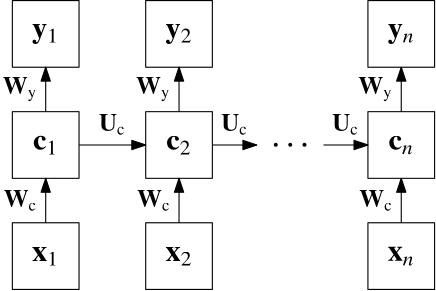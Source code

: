 <?xml version="1.0"?>
<!DOCTYPE ipe SYSTEM "ipe.dtd">
<ipe version="70206" creator="Ipe 7.2.7">
<info created="D:20170807172942" modified="D:20170807174339"/>
<preamble>\usepackage{amsmath}
\usepackage{txfonts}
</preamble>
<ipestyle name="basic">
<symbol name="arrow/arc(spx)">
<path stroke="sym-stroke" fill="sym-stroke" pen="sym-pen">
0 0 m
-1 0.333 l
-1 -0.333 l
h
</path>
</symbol>
<symbol name="arrow/farc(spx)">
<path stroke="sym-stroke" fill="white" pen="sym-pen">
0 0 m
-1 0.333 l
-1 -0.333 l
h
</path>
</symbol>
<symbol name="arrow/ptarc(spx)">
<path stroke="sym-stroke" fill="sym-stroke" pen="sym-pen">
0 0 m
-1 0.333 l
-0.8 0 l
-1 -0.333 l
h
</path>
</symbol>
<symbol name="arrow/fptarc(spx)">
<path stroke="sym-stroke" fill="white" pen="sym-pen">
0 0 m
-1 0.333 l
-0.8 0 l
-1 -0.333 l
h
</path>
</symbol>
<symbol name="mark/circle(sx)" transformations="translations">
<path fill="sym-stroke">
0.6 0 0 0.6 0 0 e
0.4 0 0 0.4 0 0 e
</path>
</symbol>
<symbol name="mark/disk(sx)" transformations="translations">
<path fill="sym-stroke">
0.6 0 0 0.6 0 0 e
</path>
</symbol>
<symbol name="mark/fdisk(sfx)" transformations="translations">
<group>
<path fill="sym-fill">
0.5 0 0 0.5 0 0 e
</path>
<path fill="sym-stroke" fillrule="eofill">
0.6 0 0 0.6 0 0 e
0.4 0 0 0.4 0 0 e
</path>
</group>
</symbol>
<symbol name="mark/box(sx)" transformations="translations">
<path fill="sym-stroke" fillrule="eofill">
-0.6 -0.6 m
0.6 -0.6 l
0.6 0.6 l
-0.6 0.6 l
h
-0.4 -0.4 m
0.4 -0.4 l
0.4 0.4 l
-0.4 0.4 l
h
</path>
</symbol>
<symbol name="mark/square(sx)" transformations="translations">
<path fill="sym-stroke">
-0.6 -0.6 m
0.6 -0.6 l
0.6 0.6 l
-0.6 0.6 l
h
</path>
</symbol>
<symbol name="mark/fsquare(sfx)" transformations="translations">
<group>
<path fill="sym-fill">
-0.5 -0.5 m
0.5 -0.5 l
0.5 0.5 l
-0.5 0.5 l
h
</path>
<path fill="sym-stroke" fillrule="eofill">
-0.6 -0.6 m
0.6 -0.6 l
0.6 0.6 l
-0.6 0.6 l
h
-0.4 -0.4 m
0.4 -0.4 l
0.4 0.4 l
-0.4 0.4 l
h
</path>
</group>
</symbol>
<symbol name="mark/cross(sx)" transformations="translations">
<group>
<path fill="sym-stroke">
-0.43 -0.57 m
0.57 0.43 l
0.43 0.57 l
-0.57 -0.43 l
h
</path>
<path fill="sym-stroke">
-0.43 0.57 m
0.57 -0.43 l
0.43 -0.57 l
-0.57 0.43 l
h
</path>
</group>
</symbol>
<symbol name="arrow/fnormal(spx)">
<path stroke="sym-stroke" fill="white" pen="sym-pen">
0 0 m
-1 0.333 l
-1 -0.333 l
h
</path>
</symbol>
<symbol name="arrow/pointed(spx)">
<path stroke="sym-stroke" fill="sym-stroke" pen="sym-pen">
0 0 m
-1 0.333 l
-0.8 0 l
-1 -0.333 l
h
</path>
</symbol>
<symbol name="arrow/fpointed(spx)">
<path stroke="sym-stroke" fill="white" pen="sym-pen">
0 0 m
-1 0.333 l
-0.8 0 l
-1 -0.333 l
h
</path>
</symbol>
<symbol name="arrow/linear(spx)">
<path stroke="sym-stroke" pen="sym-pen">
-1 0.333 m
0 0 l
-1 -0.333 l
</path>
</symbol>
<symbol name="arrow/fdouble(spx)">
<path stroke="sym-stroke" fill="white" pen="sym-pen">
0 0 m
-1 0.333 l
-1 -0.333 l
h
-1 0 m
-2 0.333 l
-2 -0.333 l
h
</path>
</symbol>
<symbol name="arrow/double(spx)">
<path stroke="sym-stroke" fill="sym-stroke" pen="sym-pen">
0 0 m
-1 0.333 l
-1 -0.333 l
h
-1 0 m
-2 0.333 l
-2 -0.333 l
h
</path>
</symbol>
<pen name="heavier" value="0.8"/>
<pen name="fat" value="1.2"/>
<pen name="ultrafat" value="2"/>
<symbolsize name="large" value="5"/>
<symbolsize name="small" value="2"/>
<symbolsize name="tiny" value="1.1"/>
<arrowsize name="large" value="10"/>
<arrowsize name="small" value="5"/>
<arrowsize name="tiny" value="3"/>
<color name="red" value="1 0 0"/>
<color name="green" value="0 1 0"/>
<color name="blue" value="0 0 1"/>
<color name="yellow" value="1 1 0"/>
<color name="orange" value="1 0.647 0"/>
<color name="gold" value="1 0.843 0"/>
<color name="purple" value="0.627 0.125 0.941"/>
<color name="gray" value="0.745"/>
<color name="brown" value="0.647 0.165 0.165"/>
<color name="navy" value="0 0 0.502"/>
<color name="pink" value="1 0.753 0.796"/>
<color name="seagreen" value="0.18 0.545 0.341"/>
<color name="turquoise" value="0.251 0.878 0.816"/>
<color name="violet" value="0.933 0.51 0.933"/>
<color name="darkblue" value="0 0 0.545"/>
<color name="darkcyan" value="0 0.545 0.545"/>
<color name="darkgray" value="0.663"/>
<color name="darkgreen" value="0 0.392 0"/>
<color name="darkmagenta" value="0.545 0 0.545"/>
<color name="darkorange" value="1 0.549 0"/>
<color name="darkred" value="0.545 0 0"/>
<color name="lightblue" value="0.678 0.847 0.902"/>
<color name="lightcyan" value="0.878 1 1"/>
<color name="lightgray" value="0.827"/>
<color name="lightgreen" value="0.565 0.933 0.565"/>
<color name="lightyellow" value="1 1 0.878"/>
<dashstyle name="dashed" value="[4] 0"/>
<dashstyle name="dotted" value="[1 3] 0"/>
<dashstyle name="dash dotted" value="[4 2 1 2] 0"/>
<dashstyle name="dash dot dotted" value="[4 2 1 2 1 2] 0"/>
<textsize name="large" value="\large"/>
<textsize name="Large" value="\Large"/>
<textsize name="LARGE" value="\LARGE"/>
<textsize name="huge" value="\huge"/>
<textsize name="Huge" value="\Huge"/>
<textsize name="small" value="\small"/>
<textsize name="footnote" value="\footnotesize"/>
<textsize name="tiny" value="\tiny"/>
<textstyle name="center" begin="\begin{center}" end="\end{center}"/>
<textstyle name="itemize" begin="\begin{itemize}" end="\end{itemize}"/>
<textstyle name="item" begin="\begin{itemize}\item{}" end="\end{itemize}"/>
<gridsize name="4 pts" value="4"/>
<gridsize name="8 pts (~3 mm)" value="8"/>
<gridsize name="16 pts (~6 mm)" value="16"/>
<gridsize name="32 pts (~12 mm)" value="32"/>
<gridsize name="10 pts (~3.5 mm)" value="10"/>
<gridsize name="20 pts (~7 mm)" value="20"/>
<gridsize name="14 pts (~5 mm)" value="14"/>
<gridsize name="28 pts (~10 mm)" value="28"/>
<gridsize name="56 pts (~20 mm)" value="56"/>
<anglesize name="90 deg" value="90"/>
<anglesize name="60 deg" value="60"/>
<anglesize name="45 deg" value="45"/>
<anglesize name="30 deg" value="30"/>
<anglesize name="22.5 deg" value="22.5"/>
<opacity name="10%" value="0.1"/>
<opacity name="30%" value="0.3"/>
<opacity name="50%" value="0.5"/>
<opacity name="75%" value="0.75"/>
<tiling name="falling" angle="-60" step="4" width="1"/>
<tiling name="rising" angle="30" step="4" width="1"/>
</ipestyle>
<page>
<layer name="alpha"/>
<view layers="alpha" active="alpha"/>
<path layer="alpha" matrix="1 0 0 1 -56 -28" stroke="black">
204 764 m
204 740 l
228 740 l
228 764 l
h
</path>
<text matrix="1 0 0 1 0 4" transformations="translations" pos="160 720" stroke="black" type="label" width="9.813" height="5.122" depth="1.64" halign="center" valign="center" size="11" style="math">\mathbf{x}_1</text>
<path matrix="1 0 0 1 -8 -28" stroke="black">
204 764 m
204 740 l
228 740 l
228 764 l
h
</path>
<text matrix="1 0 0 1 48 4" transformations="translations" pos="160 720" stroke="black" type="label" width="9.813" height="5.122" depth="1.64" halign="center" valign="center" size="11" style="math">\mathbf{x}_2</text>
<text matrix="1 0 0 1 128 4" transformations="translations" pos="160 720" stroke="black" type="label" width="9.813" height="5.119" depth="1.7" halign="center" valign="center" size="11" style="math">\mathbf{x}_n</text>
<path matrix="1 0 0 1 72 -28" stroke="black">
204 764 m
204 740 l
228 740 l
228 764 l
h
</path>
<path stroke="black" arrow="normal/small">
160 736 m
160 752 l
</path>
<path matrix="1 0 0 1 -56 12" stroke="black">
204 764 m
204 740 l
228 740 l
228 764 l
h
</path>
<path matrix="1 0 0 1 -8 12" stroke="black">
204 764 m
204 740 l
228 740 l
228 764 l
h
</path>
<path stroke="black" arrow="normal/small">
208 736 m
208 752 l
</path>
<path stroke="black" arrow="normal/small">
288 736 m
288 752 l
</path>
<path stroke="black" arrow="normal/small">
172 764 m
196 764 l
</path>
<text matrix="1 0 0 1 17 4" transformations="translations" pos="140 740" stroke="black" type="label" width="12.119" height="6.011" depth="1.4" halign="right" valign="center" size="9" style="math">\mathbf{W}_\text{c}</text>
<text matrix="1 0 0 1 65 4" transformations="translations" pos="140 740" stroke="black" type="label" width="12.119" height="6.011" depth="1.4" halign="right" valign="center" size="9" style="math">\mathbf{W}_\text{c}</text>
<text matrix="1 0 0 1 145 4" transformations="translations" pos="140 740" stroke="black" type="label" width="12.119" height="6.011" depth="1.4" halign="right" valign="center" size="9" style="math">\mathbf{W}_\text{c}</text>
<text matrix="1 0 0 1 44 29" transformations="translations" pos="140 740" stroke="black" type="label" width="9.626" height="6.011" depth="1.4" halign="center" valign="baseline" size="9" style="math">\mathbf{U}_\text{c}</text>
<path matrix="1 0 0 1 72 12" stroke="black">
204 764 m
204 740 l
228 740 l
228 764 l
h
</path>
<path stroke="black" arrow="normal/small">
160 776 m
160 792 l
</path>
<path matrix="1 0 0 1 -56 52" stroke="black">
204 764 m
204 740 l
228 740 l
228 764 l
h
</path>
<path matrix="1 0 0 1 -8 52" stroke="black">
204 764 m
204 740 l
228 740 l
228 764 l
h
</path>
<path matrix="1 0 0 1 72 52" stroke="black">
204 764 m
204 740 l
228 740 l
228 764 l
h
</path>
<path stroke="black" arrow="normal/small">
208 776 m
208 792 l
</path>
<path stroke="black" arrow="normal/small">
288 776 m
288 792 l
</path>
<text matrix="1 0 0 1 0 84" transformations="translations" pos="160 720" stroke="black" type="label" width="9.813" height="5.124" depth="2.24" halign="center" valign="center" size="11" style="math">\mathbf{y}_1</text>
<text matrix="1 0 0 1 48 84" transformations="translations" pos="160 720" stroke="black" type="label" width="9.813" height="5.124" depth="2.24" halign="center" valign="center" size="11" style="math">\mathbf{y}_2</text>
<text matrix="1 0 0 1 128 84" transformations="translations" pos="160 720" stroke="black" type="label" width="9.813" height="5.124" depth="2.24" halign="center" valign="center" size="11" style="math">\mathbf{y}_n</text>
<path stroke="black" arrow="normal/small">
220 764 m
236 764 l
</path>
<path matrix="1 0 0 1 -8 0" stroke="black" arrow="normal/small">
268 764 m
284 764 l
</path>
<text matrix="1 0 0 1 -14.8 0" transformations="translations" pos="256 764" stroke="black" type="label" width="15.542" height="1.314" depth="0.13" valign="center" size="13">\dots</text>
<text matrix="1 0 0 1 0 44" transformations="translations" pos="160 720" stroke="black" type="label" width="9.199" height="5.122" depth="1.64" halign="center" valign="center" size="11" style="math">\mathbf{c}_1</text>
<text matrix="1 0 0 1 48 44" transformations="translations" pos="160 720" stroke="black" type="label" width="9.199" height="5.122" depth="1.64" halign="center" valign="center" size="11" style="math">\mathbf{c}_2</text>
<text matrix="1 0 0 1 128 44" transformations="translations" pos="160 720" stroke="black" type="label" width="9.199" height="5.119" depth="1.7" halign="center" valign="center" size="11" style="math">\mathbf{c}_n</text>
<text matrix="1 0 0 1 17 44" transformations="translations" pos="140 740" stroke="black" type="label" width="12.453" height="6.008" depth="2.64" halign="right" valign="center" size="9" style="math">\mathbf{W}_\text{y}</text>
<text matrix="1 0 0 1 65 44" transformations="translations" pos="140 740" stroke="black" type="label" width="12.453" height="6.008" depth="2.64" halign="right" valign="center" size="9" style="math">\mathbf{W}_\text{y}</text>
<text matrix="1 0 0 1 145 44" transformations="translations" pos="140 740" stroke="black" type="label" width="12.453" height="6.008" depth="2.64" halign="right" valign="center" size="9" style="math">\mathbf{W}_\text{y}</text>
<text matrix="1 0 0 1 128 29" transformations="translations" pos="140 740" stroke="black" type="label" width="9.626" height="6.011" depth="1.4" halign="center" valign="baseline" size="9" style="math">\mathbf{U}_\text{c}</text>
<text matrix="1 0 0 1 88 29" transformations="translations" pos="140 740" stroke="black" type="label" width="9.626" height="6.011" depth="1.4" halign="center" valign="baseline" size="9" style="math">\mathbf{U}_\text{c}</text>
</page>
</ipe>
